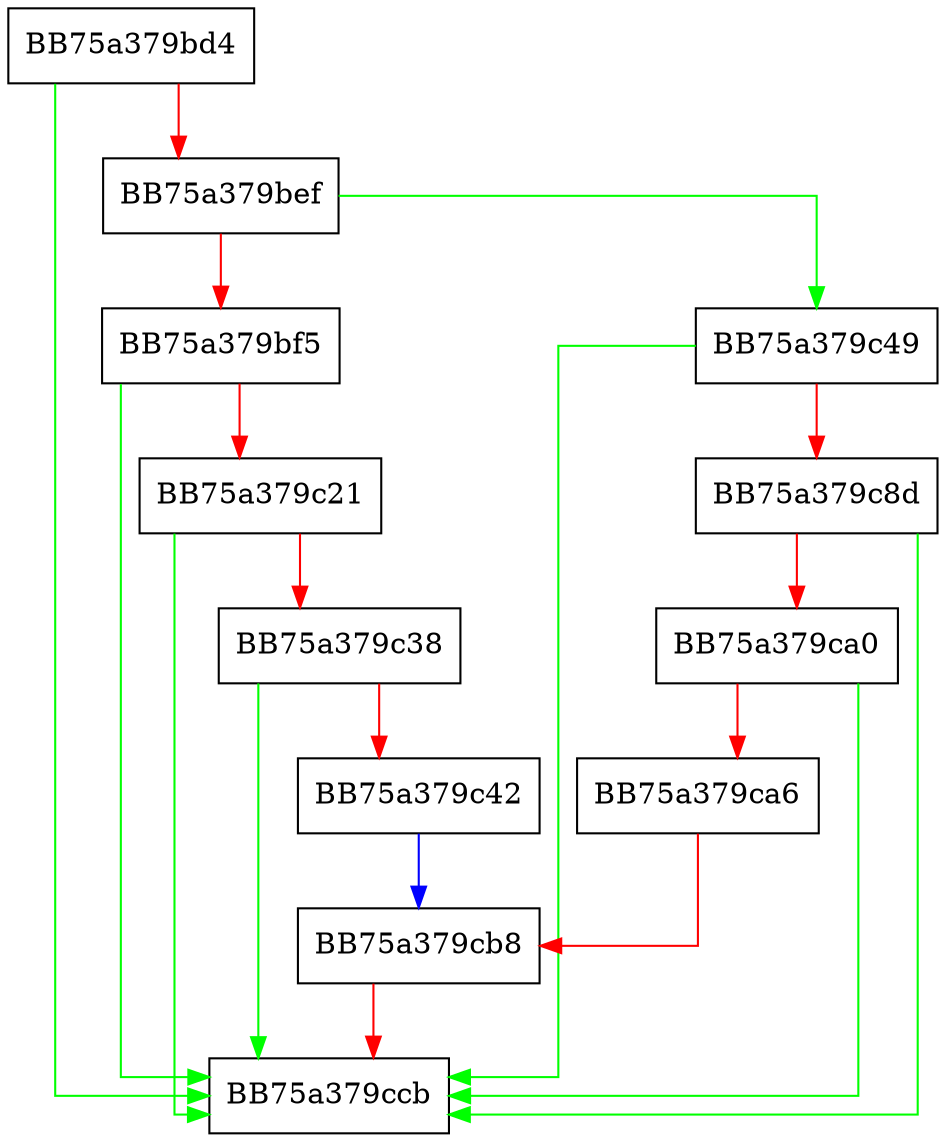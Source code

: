 digraph CompressOfflineStorage {
  node [shape="box"];
  graph [splines=ortho];
  BB75a379bd4 -> BB75a379ccb [color="green"];
  BB75a379bd4 -> BB75a379bef [color="red"];
  BB75a379bef -> BB75a379c49 [color="green"];
  BB75a379bef -> BB75a379bf5 [color="red"];
  BB75a379bf5 -> BB75a379ccb [color="green"];
  BB75a379bf5 -> BB75a379c21 [color="red"];
  BB75a379c21 -> BB75a379ccb [color="green"];
  BB75a379c21 -> BB75a379c38 [color="red"];
  BB75a379c38 -> BB75a379ccb [color="green"];
  BB75a379c38 -> BB75a379c42 [color="red"];
  BB75a379c42 -> BB75a379cb8 [color="blue"];
  BB75a379c49 -> BB75a379ccb [color="green"];
  BB75a379c49 -> BB75a379c8d [color="red"];
  BB75a379c8d -> BB75a379ccb [color="green"];
  BB75a379c8d -> BB75a379ca0 [color="red"];
  BB75a379ca0 -> BB75a379ccb [color="green"];
  BB75a379ca0 -> BB75a379ca6 [color="red"];
  BB75a379ca6 -> BB75a379cb8 [color="red"];
  BB75a379cb8 -> BB75a379ccb [color="red"];
}